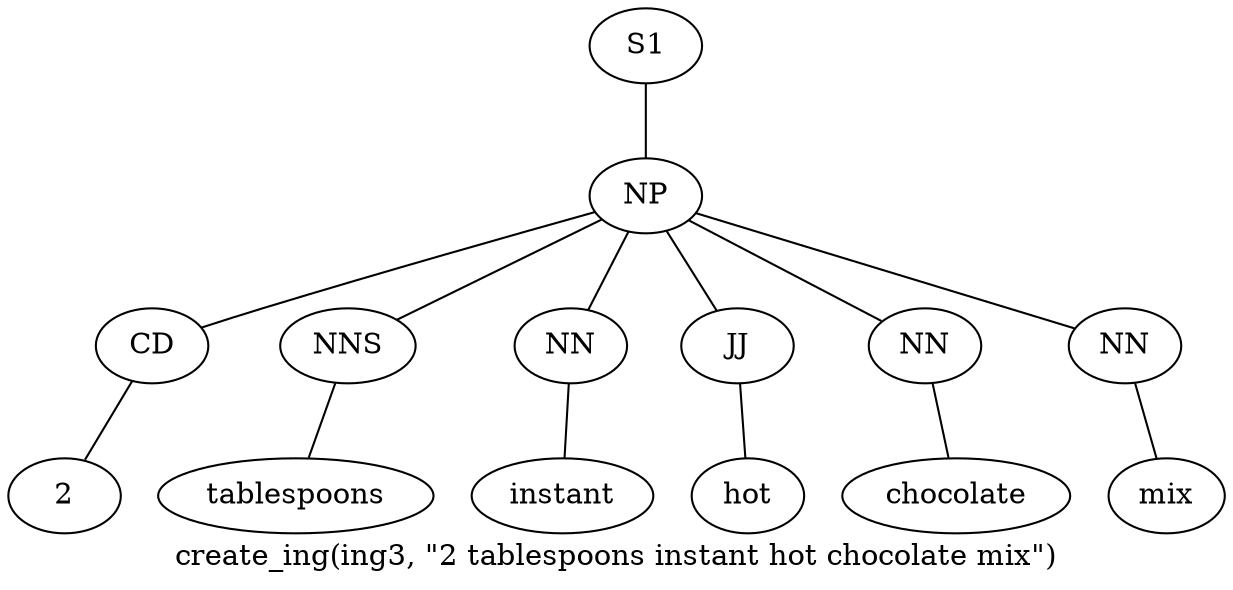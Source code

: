 graph SyntaxGraph {
	label = "create_ing(ing3, \"2 tablespoons instant hot chocolate mix\")";
	Node0 [label="S1"];
	Node1 [label="NP"];
	Node2 [label="CD"];
	Node3 [label="2"];
	Node4 [label="NNS"];
	Node5 [label="tablespoons"];
	Node6 [label="NN"];
	Node7 [label="instant"];
	Node8 [label="JJ"];
	Node9 [label="hot"];
	Node10 [label="NN"];
	Node11 [label="chocolate"];
	Node12 [label="NN"];
	Node13 [label="mix"];

	Node0 -- Node1;
	Node1 -- Node2;
	Node1 -- Node4;
	Node1 -- Node6;
	Node1 -- Node8;
	Node1 -- Node10;
	Node1 -- Node12;
	Node2 -- Node3;
	Node4 -- Node5;
	Node6 -- Node7;
	Node8 -- Node9;
	Node10 -- Node11;
	Node12 -- Node13;
}